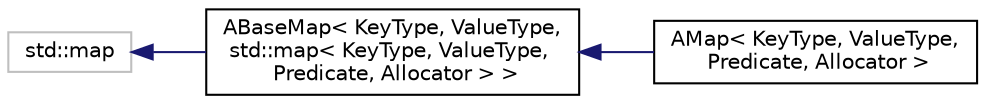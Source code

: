 digraph "Graphical Class Hierarchy"
{
 // LATEX_PDF_SIZE
  edge [fontname="Helvetica",fontsize="10",labelfontname="Helvetica",labelfontsize="10"];
  node [fontname="Helvetica",fontsize="10",shape=record];
  rankdir="LR";
  Node817 [label="std::map",height=0.2,width=0.4,color="grey75", fillcolor="white", style="filled",tooltip=" "];
  Node817 -> Node0 [dir="back",color="midnightblue",fontsize="10",style="solid",fontname="Helvetica"];
  Node0 [label="ABaseMap\< KeyType, ValueType,\l std::map\< KeyType, ValueType,\l Predicate, Allocator \> \>",height=0.2,width=0.4,color="black", fillcolor="white", style="filled",URL="$classABaseMap.html",tooltip=" "];
  Node0 -> Node1 [dir="back",color="midnightblue",fontsize="10",style="solid",fontname="Helvetica"];
  Node1 [label="AMap\< KeyType, ValueType,\l Predicate, Allocator \>",height=0.2,width=0.4,color="black", fillcolor="white", style="filled",URL="$classAMap.html",tooltip="A std::map with AUI extensions."];
}
